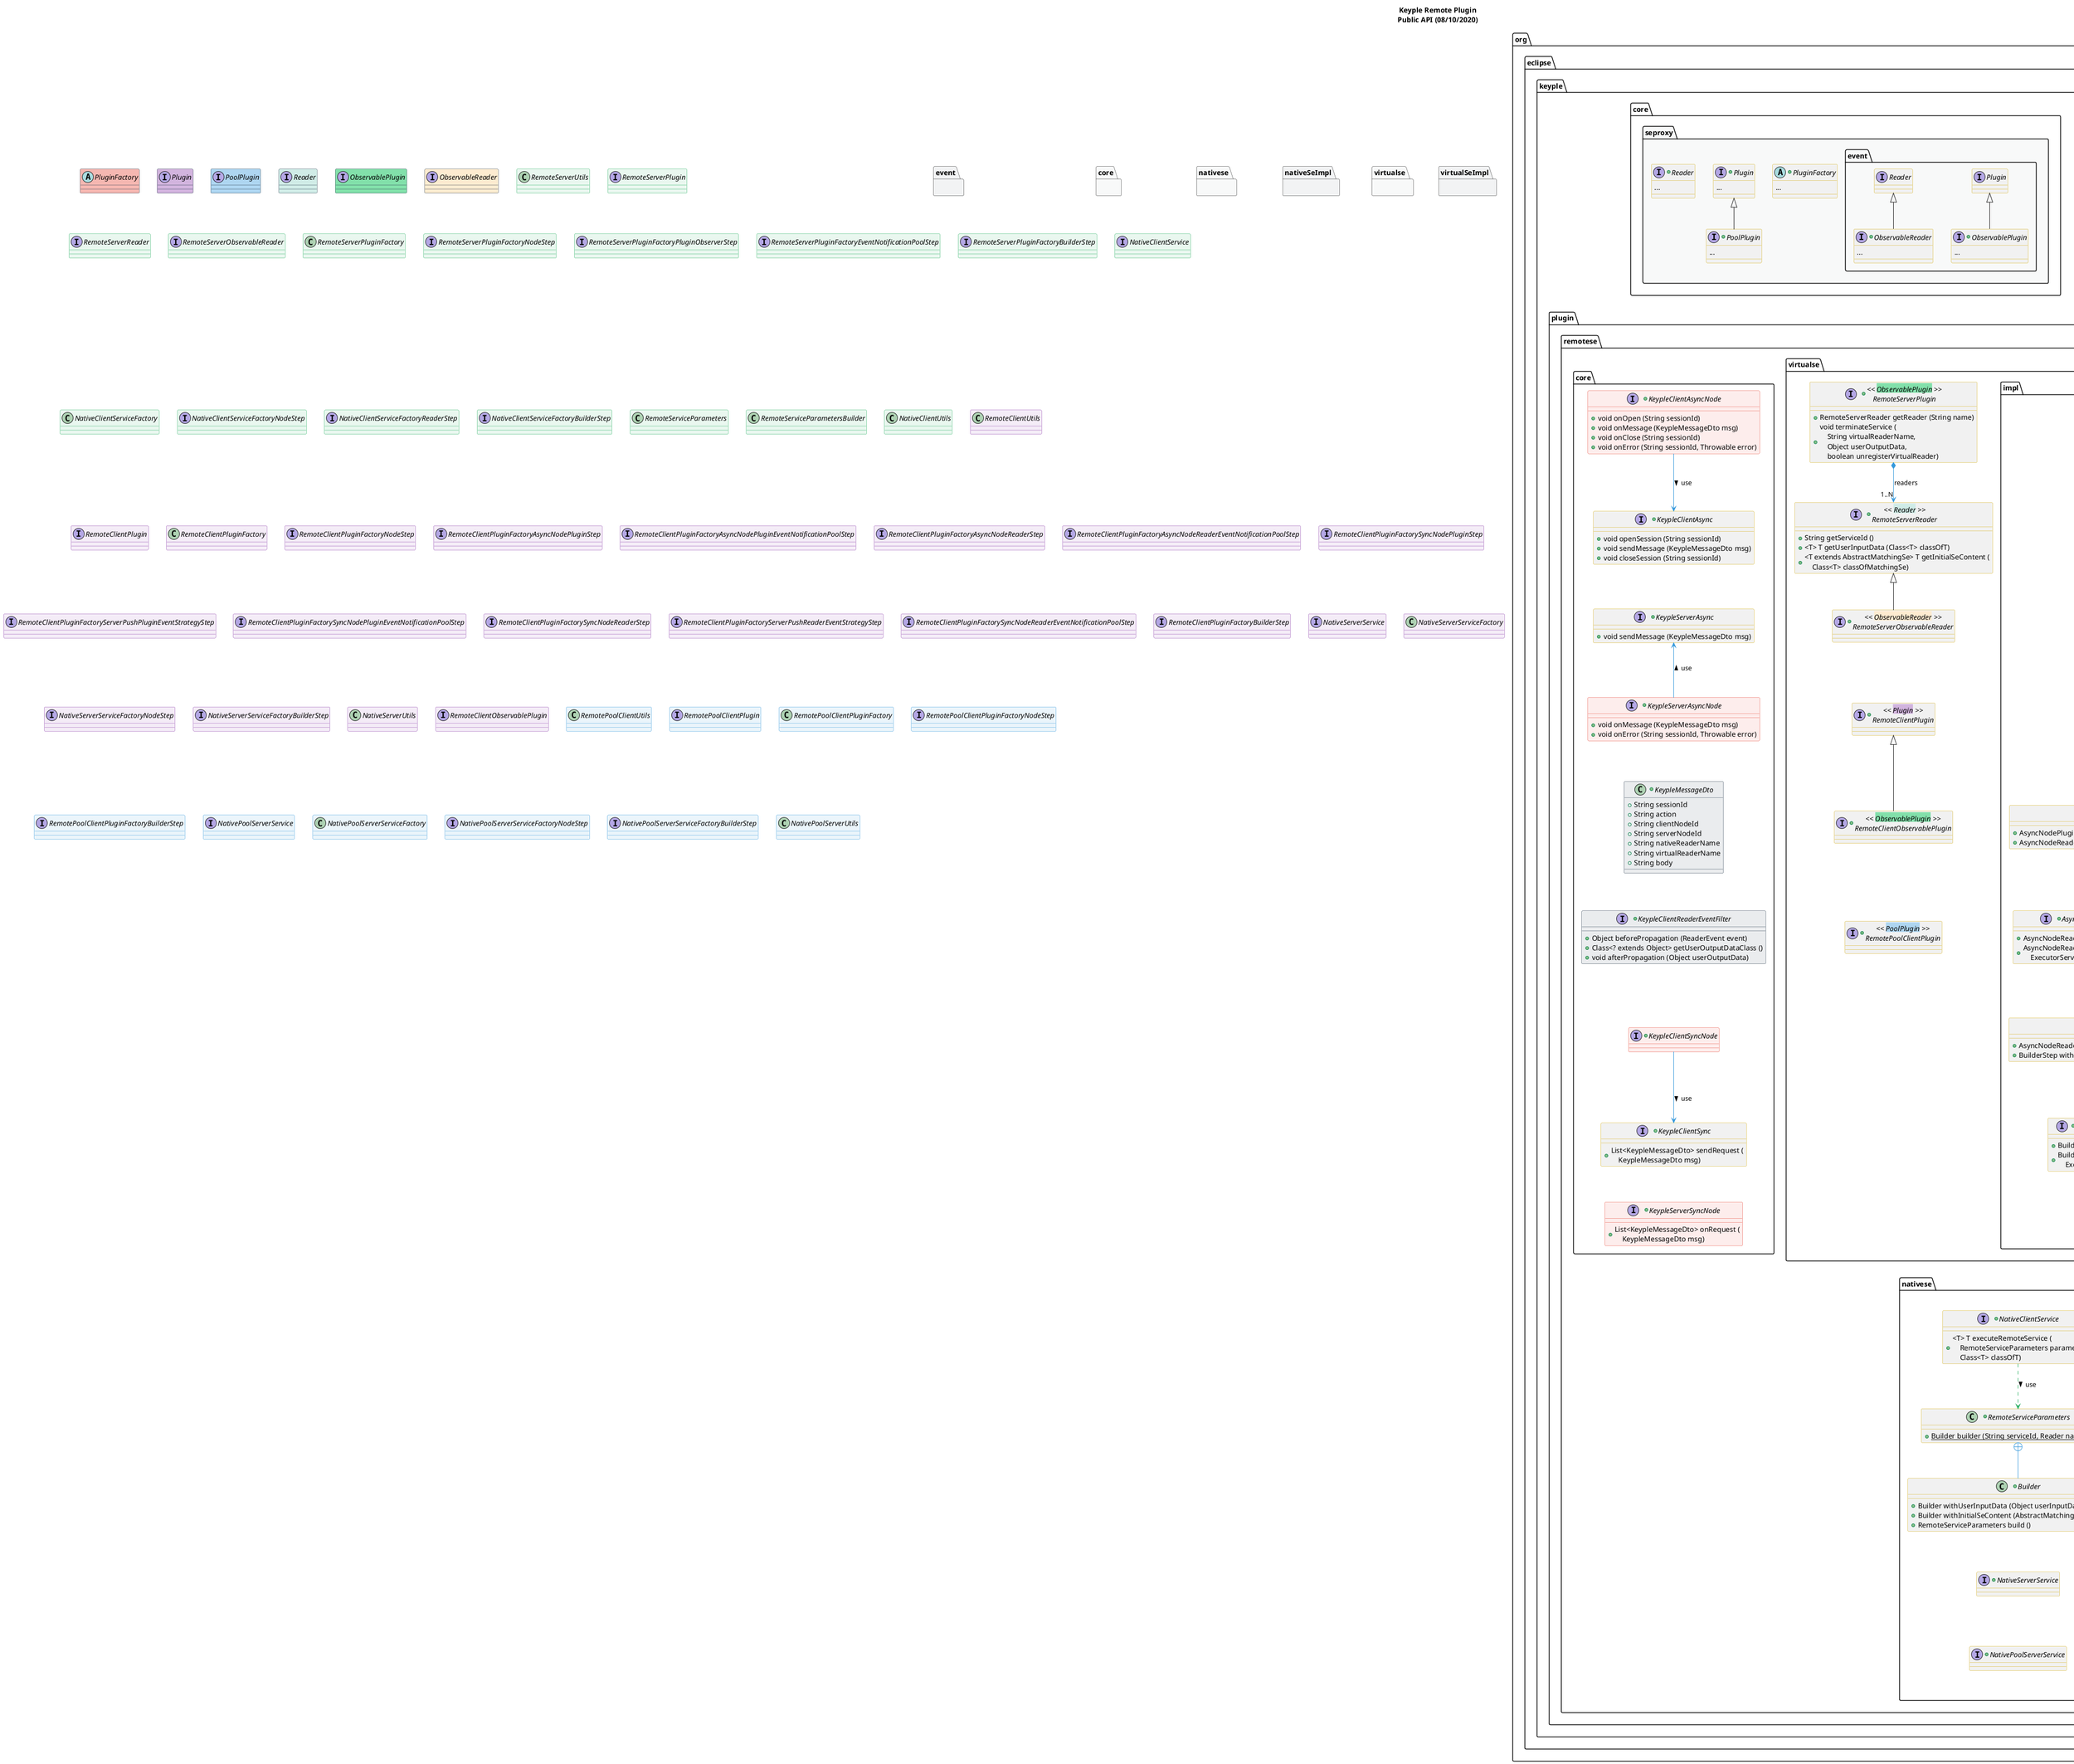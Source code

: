 @startuml
title
    Keyple Remote Plugin
    Public API (08/10/2020)
end title

' == THEME ==

'Couleurs issues de : https://htmlcolorcodes.com/fr/tableau-de-couleur/tableau-de-couleur-design-plat/
!define C_GREY1 F8F9F9
!define C_GREY2 F2F3F4
!define C_GREY3 E5E7E9
!define C_GREY4 D7DBDD
!define C_GREY5 CACFD2
!define C_GREY6 BDC3C7
!define C_LINK 3498DB
!define C_USE 27AE60

skinparam Shadowing false
skinparam ClassFontStyle italic
skinparam ClassBorderColor #D4AC0D
skinparam stereotypeABorderColor #A9DCDF
skinparam stereotypeIBorderColor #B4A7E5
skinparam stereotypeCBorderColor #ADD1B2
skinparam stereotypeEBorderColor #EB93DF
' Red
skinparam ClassBackgroundColor<<red>> #FDEDEC
skinparam ClassBorderColor<<red>> #E74C3C
hide <<red>> stereotype
' Purple
skinparam ClassBackgroundColor<<purple>> #F4ECF7
skinparam ClassBorderColor<<purple>> #8E44AD
hide <<purple>> stereotype
' blue
skinparam ClassBackgroundColor<<blue>> #EBF5FB
skinparam ClassBorderColor<<blue>> #3498DB
hide <<blue>> stereotype
' Green
skinparam ClassBackgroundColor<<green>> #E9F7EF
skinparam ClassBorderColor<<green>> #27AE60
hide <<green>> stereotype
' Grey
skinparam ClassBackgroundColor<<grey>> #EAECEE
skinparam ClassBorderColor<<grey>> #2C3E50
hide <<grey>> stereotype

' == CONTENT ==

package org.eclipse.keyple.core.seproxy {

    +abstract PluginFactory {
        ...
    }
    +interface Plugin {
        ...
    }
    +interface PoolPlugin extends Plugin {
        ...
    }
    +interface Reader {
        ...
    }

    package event {
        +interface ObservablePlugin extends Plugin {
            ...
        }
        +interface ObservableReader extends Reader {
                ...
        }
    }
}

package org.eclipse.keyple.plugin.remotese {

    package virtualse {

        ' Remote Handlers
            +interface "<< <back:#82E0AA>ObservablePlugin</back> >>\nRemoteServerPlugin" as RemoteServerPlugin {
                +RemoteServerReader getReader (String name)
                +void terminateService (\n    String virtualReaderName,\n    Object userOutputData,\n    boolean unregisterVirtualReader)
            }
            ' Remote Readers
            +interface "<< <back:#D0ECE7>Reader</back> >>\nRemoteServerReader" as RemoteServerReader {
                +String getServiceId ()
                +<T> T getUserInputData (Class<T> classOfT)
                +<T extends AbstractMatchingSe> T getInitialSeContent (\n    Class<T> classOfMatchingSe)
            }
            +interface "<< <back:#FDEBD0>ObservableReader</back> >>\nRemoteServerObservableReader" as RemoteServerObservableReader extends RemoteServerReader {
            }
            +interface "<< <back:#D2B4DE>Plugin</back> >>\nRemoteClientPlugin" as RemoteClientPlugin {
            }
            +interface "<< <back:#82E0AA>ObservablePlugin</back> >>\nRemoteClientObservablePlugin" as RemoteClientObservablePlugin extends RemoteClientPlugin {
            }
            +interface "<< <back:#AED6F1>PoolPlugin</back> >>\nRemotePoolClientPlugin" as RemotePoolClientPlugin {
            }

        package impl as virtualSeImpl {

            ' Factories
            +class "<< <back:#F5B7B1>PluginFactory</back> >>\nRemoteServerPluginFactory" as RemoteServerPluginFactory {
                + {static} NodeStep builder ()
            }
            +interface "NodeStep" as RemoteServerPluginFactoryNodeStep {
                + PluginObservationStep withAsyncNode (\n    KeypleServerAsync endpoint)
                + PluginObservationStep withSyncNode ()
            }
            +interface "PluginObserverStep" as RemoteServerPluginFactoryPluginObserverStep {
                + EventNotificationPoolStep withPluginObserver (\n    ObservablePlugin.PluginObserver observer)
            }
            +interface "EventNotificationPoolStep" as RemoteServerPluginFactoryEventNotificationPoolStep {
                + BuilderStep usingDefaultEventNotificationPool ()
                + BuilderStep usingEventNotificationPool (\n    ExecutorService eventNotificationPool)
            }
            +interface "BuilderStep" as RemoteServerPluginFactoryBuilderStep {
                + RemoteServerPluginFactory build ()
            }
            +class "<< <back:#F5B7B1>PluginFactory</back> >>\nRemoteClientPluginFactory" as RemoteClientPluginFactory {
                + {static} NodeStep builder ()
            }
            +interface "NodeStep" as RemoteClientPluginFactoryNodeStep {
                + AsyncNodePluginStep withAsyncNode (\n    KeypleClientAsync endpoint)
                + SyncNodePluginStep withSyncNode (\n    KeypleClientSync endpoint)
            }
            +interface "AsyncNodePluginStep" as RemoteClientPluginFactoryAsyncNodePluginStep {
                + AsyncNodePluginEventNotificationPoolStep withPluginObservation ()
                + AsyncNodeReaderStep withoutPluginObservation ()
            }
            +interface "AsyncNodePluginEventNotificationPoolStep" as RemoteClientPluginFactoryAsyncNodePluginEventNotificationPoolStep {
                + AsyncNodeReaderStep usingDefaultEventNotificationPool ()
                + AsyncNodeReaderStep usingEventNotificationPool (\n    ExecutorService eventNotificationPool)
            }
            +interface "AsyncNodeReaderStep" as RemoteClientPluginFactoryAsyncNodeReaderStep {
                + AsyncNodeReaderEventNotificationPoolStep withReaderObservation ()
                + BuilderStep withoutReaderObservation ()
            }
            +interface "AsyncNodeReaderEventNotificationPoolStep" as RemoteClientPluginFactoryAsyncNodeReaderEventNotificationPoolStep {
                + BuilderStep usingDefaultEventNotificationPool ()
                + BuilderStep usingEventNotificationPool (\n    ExecutorService eventNotificationPool)
            }
            +interface "SyncNodePluginStep" as RemoteClientPluginFactorySyncNodePluginStep {
                + ServerPushPluginEventStrategyStep withPluginObservation ()
                + SyncNodeReaderStep withoutPluginObservation ()
            }
            +interface "ServerPushPluginEventStrategyStep" as RemoteClientPluginFactoryServerPushPluginEventStrategyStep {
                + SyncNodePluginEventNotificationPoolStep usingPluginPollingStrategy (\n    int requestFrequencyInSeconds)
                + SyncNodePluginEventNotificationPoolStep usingPluginLongPollingStrategy (\n    int requestTimeoutInSeconds)
            }
            +interface "SyncNodePluginEventNotificationPoolStep" as RemoteClientPluginFactorySyncNodePluginEventNotificationPoolStep {
                + SyncNodeReaderStep usingDefaultEventNotificationPool ()
                + SyncNodeReaderStep usingEventNotificationPool (\n    ExecutorService eventNotificationPool)
            }
            +interface "SyncNodeReaderStep" as RemoteClientPluginFactorySyncNodeReaderStep {
                + ServerPushReaderEventStrategyStep withReaderObservation ()
                + BuilderStep withoutReaderObservation ()
            }
            +interface "ServerPushReaderEventStrategyStep" as RemoteClientPluginFactoryServerPushReaderEventStrategyStep {
                + SyncNodeReaderEventNotificationPoolStep usingReaderPollingStrategy (\n    int requestFrequencyInSeconds)
                + SyncNodeReaderEventNotificationPoolStep usingReaderLongPollingStrategy (\n    int requestTimeoutInSeconds)
            }
            +interface "SyncNodeReaderEventNotificationPoolStep" as RemoteClientPluginFactorySyncNodeReaderEventNotificationPoolStep {
                + BuilderStep usingDefaultEventNotificationPool ()
                + BuilderStep usingEventNotificationPool (\n    ExecutorService eventNotificationPool)
            }
            +interface "BuilderStep" as RemoteClientPluginFactoryBuilderStep {
                + RemoteClientPluginFactory build ()
            }
            +class "<< <back:#F5B7B1>PluginFactory</back> >>\nRemotePoolClientPluginFactory" as RemotePoolClientPluginFactory {
                + {static} NodeStep builder ()
            }
            +class "NodeStep" as RemotePoolClientPluginFactoryNodeStep {
                + BuilderStep withAsyncNode (\n    KeypleClientAsync endpoint)
                + BuilderStep withSyncNode (\n    KeypleClientSync endpoint)
            }
            +interface "BuilderStep" as RemotePoolClientPluginFactoryBuilderStep {
                + RemotePoolClientPluginFactory build ()
            }

            ' Utilitaires Master
            +class RemoteServerUtils {
                ____
                + {static} RemoteServerPlugin getAsyncPlugin ()
                + {static} KeypleServerAsyncNode getAsyncNode ()
                ....
                + {static} RemoteServerPlugin getSyncPlugin ()
                + {static} KeypleServerSyncNode getSyncNode ()
            }
            +class RemoteClientUtils {
                ____
                + {static} RemoteClientPlugin getAsyncPlugin ()
                + {static} RemoteClientObservablePlugin getAsyncObservablePlugin ()
                + {static} KeypleClientAsyncNode getAsyncNode ()
                ....
                + {static} RemoteClientPlugin getSyncPlugin ()
                + {static} RemoteClientObservablePlugin getSyncObservablePlugin ()
            }
            +class RemotePoolClientUtils {
                ____
                + {static} RemotePoolClientPlugin getAsyncPlugin ()
                + {static} KeypleClientAsyncNode getAsyncNode ()
                ....
                + {static} RemotePoolClientPlugin getSyncPlugin ()
            }

        }

    }

    package core {

        ' DTO
        +class KeypleMessageDto {
            + String sessionId
            + String action
            + String clientNodeId
            + String serverNodeId
            + String nativeReaderName
            + String virtualReaderName
            + String body
        }
        +interface KeypleClientReaderEventFilter {
            +Object beforePropagation (ReaderEvent event)
            +Class<? extends Object> getUserOutputDataClass ()
            +void afterPropagation (Object userOutputData)
        }

        ' Nodes & Senders
            +interface KeypleClientAsyncNode {
                +void onOpen (String sessionId)
                +void onMessage (KeypleMessageDto msg)
                +void onClose (String sessionId)
                +void onError (String sessionId, Throwable error)
            }
            +interface KeypleClientAsync {
                +void openSession (String sessionId)
                +void sendMessage (KeypleMessageDto msg)
                +void closeSession (String sessionId)
            }
            +interface KeypleServerAsyncNode {
                +void onMessage (KeypleMessageDto msg)
                +void onError (String sessionId, Throwable error)
            }
            +interface KeypleServerAsync {
                +void sendMessage (KeypleMessageDto msg)
            }
            +interface KeypleClientSyncNode {
            }
            +interface KeypleClientSync {
                +List<KeypleMessageDto> sendRequest (\n    KeypleMessageDto msg)
            }
            +interface KeypleServerSyncNode {
                +List<KeypleMessageDto> onRequest (\n    KeypleMessageDto msg)
            }

    }

    package nativese {

            +interface NativeClientService {
                +<T> T executeRemoteService (\n    RemoteServiceParameters parameters,\n    Class<T> classOfT)
            }
            +class RemoteServiceParameters {
                +{static} Builder builder (String serviceId, Reader nativeReader)
            }
            +class "Builder" as RemoteServiceParametersBuilder {
                +Builder withUserInputData (Object userInputData)
                +Builder withInitialSeContent (AbstractMatchingSe matchingSe)
                +RemoteServiceParameters build ()
            }
            +interface NativeServerService {
            }
            +interface NativePoolServerService {
            }

        package impl as nativeSeImpl {

            ' Factories
            +class NativeClientServiceFactory {
                + {static} NodeStep builder ()
            }
            +interface "NodeStep" as NativeClientServiceFactoryNodeStep {
                + ReaderStep withAsyncNode (KeypleClientAsync endpoint)
                + ReaderStep withSyncNode (KeypleClientSync endpoint)
            }
            +interface "ReaderStep" as NativeClientServiceFactoryReaderStep {
                + BuilderStep withReaderObservation (KeypleClientReaderEventFilter filter)
                + BuilderStep withoutReaderObservation ()
            }
            +interface "BuilderStep" as NativeClientServiceFactoryBuilderStep {
                + NativeClientService getService ()
            }
            +class NativeServerServiceFactory {
                + {static} NodeStep builder ()
            }
            +interface "NodeStep" as NativeServerServiceFactoryNodeStep {
                + BuilderStep withAsyncNode (KeypleServerAsync endpoint)
                + BuilderStep withSyncNode ()
            }
            +interface "BuilderStep" as NativeServerServiceFactoryBuilderStep {
                + NativeServerService getService ()
            }
            +class NativePoolServerServiceFactory {
                + {static} NodeStep builder ()
            }
            +interface "NodeStep" as NativePoolServerServiceFactoryNodeStep {
                + BuilderStep withAsyncNode (KeypleServerAsync endpoint)
                + BuilderStep withSyncNode ()
            }
            +interface "BuilderStep" as NativePoolServerServiceFactoryBuilderStep {
                + NativePoolServerService getService ()
            }

            ' Utilitaires Slave
            +class NativeClientUtils {
                + {static} NativeClientService getService ()
                + {static} KeypleClientAsyncNode getAsyncNode ()
            }
            +class NativeServerUtils {
                + {static} KeypleServerAsyncNode getAsyncNode ()
                + {static} KeypleServerSyncNode getSyncNode ()
            }
            +class NativePoolServerUtils {
                + {static} KeypleServerAsyncNode getAsyncNode ()
                + {static} KeypleServerSyncNode getSyncNode ()
            }

        }

    }

}

' Associations
RemoteServerPluginFactory ..> RemoteServerPluginFactoryNodeStep #C_USE
RemoteServerPluginFactoryNodeStep ..> RemoteServerPluginFactoryPluginObserverStep #C_USE
RemoteServerPluginFactoryPluginObserverStep ..> RemoteServerPluginFactoryEventNotificationPoolStep #C_USE
RemoteServerPluginFactoryEventNotificationPoolStep ..> RemoteServerPluginFactoryBuilderStep #C_USE

RemoteClientPluginFactory ..> RemoteClientPluginFactoryNodeStep #C_USE
RemoteClientPluginFactoryNodeStep ..> RemoteClientPluginFactoryAsyncNodePluginStep #C_USE
RemoteClientPluginFactoryAsyncNodePluginStep ..> RemoteClientPluginFactoryAsyncNodePluginEventNotificationPoolStep #C_USE
RemoteClientPluginFactoryAsyncNodePluginEventNotificationPoolStep ..> RemoteClientPluginFactoryAsyncNodeReaderStep #C_USE
RemoteClientPluginFactoryAsyncNodePluginStep ..> RemoteClientPluginFactoryAsyncNodeReaderStep #C_USE
RemoteClientPluginFactoryNodeStep ..> RemoteClientPluginFactorySyncNodePluginStep #C_USE
RemoteClientPluginFactorySyncNodePluginStep ..> RemoteClientPluginFactoryServerPushPluginEventStrategyStep #C_USE
RemoteClientPluginFactoryServerPushPluginEventStrategyStep ..> RemoteClientPluginFactorySyncNodePluginEventNotificationPoolStep #C_USE
RemoteClientPluginFactorySyncNodePluginStep ..> RemoteClientPluginFactorySyncNodeReaderStep #C_USE
RemoteClientPluginFactoryAsyncNodeReaderStep ..> RemoteClientPluginFactoryAsyncNodeReaderEventNotificationPoolStep #C_USE
RemoteClientPluginFactoryAsyncNodeReaderEventNotificationPoolStep ..> RemoteClientPluginFactoryBuilderStep #C_USE
RemoteClientPluginFactoryAsyncNodeReaderStep ..> RemoteClientPluginFactoryBuilderStep #C_USE
RemoteClientPluginFactorySyncNodePluginEventNotificationPoolStep ..> RemoteClientPluginFactorySyncNodeReaderStep #C_USE
RemoteClientPluginFactorySyncNodeReaderStep ..> RemoteClientPluginFactoryBuilderStep #C_USE
RemoteClientPluginFactorySyncNodeReaderStep ..> RemoteClientPluginFactoryServerPushReaderEventStrategyStep #C_USE
RemoteClientPluginFactoryServerPushReaderEventStrategyStep ..> RemoteClientPluginFactorySyncNodeReaderEventNotificationPoolStep #C_USE
RemoteClientPluginFactorySyncNodeReaderEventNotificationPoolStep ..> RemoteClientPluginFactoryBuilderStep #C_USE

RemotePoolClientPluginFactory ..> RemotePoolClientPluginFactoryNodeStep #C_USE
RemotePoolClientPluginFactoryNodeStep ..> RemotePoolClientPluginFactoryBuilderStep #C_USE

RemoteServerPlugin *--> "1..N" RemoteServerReader #C_LINK : readers

KeypleClientSyncNode --> KeypleClientSync #C_LINK : use >
KeypleClientAsyncNode --> KeypleClientAsync #C_LINK : use >
KeypleServerAsyncNode -up-> KeypleServerAsync #C_LINK : use >

NativeClientService ..> RemoteServiceParameters #C_USE : use >
RemoteServiceParameters +-- RemoteServiceParametersBuilder #C_LINK

NativeClientServiceFactory ..> NativeClientServiceFactoryNodeStep #C_USE
NativeClientServiceFactoryNodeStep ..> NativeClientServiceFactoryReaderStep #C_USE
NativeClientServiceFactoryReaderStep ..> NativeClientServiceFactoryBuilderStep #C_USE

NativeServerServiceFactory ..> NativeServerServiceFactoryNodeStep #C_USE
NativeServerServiceFactoryNodeStep ..> NativeServerServiceFactoryBuilderStep #C_USE

NativePoolServerServiceFactory ..> NativePoolServerServiceFactoryNodeStep #C_USE
NativePoolServerServiceFactoryNodeStep ..> NativePoolServerServiceFactoryBuilderStep #C_USE

' == LAYOUT ==

ObservableReader -[hidden]- RemoteServerPlugin

RemoteServerObservableReader -[hidden]- RemoteClientPlugin
RemoteClientObservablePlugin -[hidden]- RemotePoolClientPlugin

RemoteServerPluginFactoryBuilderStep -[hidden]- RemoteServerUtils
RemoteServerUtils -[hidden]- RemoteClientUtils
RemotePoolClientPluginFactoryBuilderStep -[hidden]- RemotePoolClientUtils

NativeClientServiceFactoryBuilderStep -[hidden]- NativeClientUtils
NativeServerServiceFactoryBuilderStep -[hidden]- NativeServerUtils
NativePoolServerServiceFactoryBuilderStep -[hidden]- NativePoolServerUtils

KeypleClientAsync -[hidden]- KeypleServerAsync
KeypleServerAsyncNode -[hidden]- KeypleMessageDto
KeypleMessageDto -[hidden]- KeypleClientReaderEventFilter
KeypleClientReaderEventFilter -[hidden]- KeypleClientSyncNode
KeypleClientSync -[hidden]- KeypleServerSyncNode

RemoteServiceParametersBuilder -[hidden]- NativeServerService
NativeServerService -[hidden]- NativePoolServerService

RemotePoolClientUtils -[hidden]- NativePoolServerServiceFactory
RemoteClientPluginFactoryBuilderStep -[hidden]- NativeServerServiceFactory
RemoteClientUtils -[hidden]- NativeClientServiceFactory

' == STYLE ==

package org.eclipse.keyple.core.seproxy #C_GREY1 {}
package event #C_GREY2 {}
package core #C_GREY1 {}
package nativese #C_GREY1 {}
package nativeSeImpl #C_GREY2 {}
package virtualse #C_GREY1 {}
package virtualSeImpl #C_GREY2 {}

abstract PluginFactory <<grey>> #F5B7B1
interface Plugin <<grey>> #D2B4DE
interface PoolPlugin <<grey>> #AED6F1
interface Reader <<grey>> #D0ECE7
interface ObservablePlugin <<grey>> #82E0AA
interface ObservableReader <<grey>> #FDEBD0

class RemoteServerUtils <<green>>
interface RemoteServerPlugin <<green>>
interface RemoteServerReader <<green>>
interface RemoteServerObservableReader <<green>>
class RemoteServerPluginFactory <<green>>
interface RemoteServerPluginFactoryNodeStep <<green>>
interface RemoteServerPluginFactoryPluginObserverStep <<green>>
interface RemoteServerPluginFactoryEventNotificationPoolStep <<green>>
interface RemoteServerPluginFactoryBuilderStep <<green>>
interface NativeClientService <<green>>
class NativeClientServiceFactory <<green>>
interface NativeClientServiceFactoryNodeStep <<green>>
interface NativeClientServiceFactoryReaderStep <<green>>
interface NativeClientServiceFactoryBuilderStep <<green>>
class RemoteServiceParameters <<green>>
class RemoteServiceParametersBuilder <<green>>
class NativeClientUtils <<green>>

class RemoteClientUtils <<purple>>
interface RemoteClientPlugin <<purple>>
class RemoteClientPluginFactory <<purple>>
interface RemoteClientPluginFactoryNodeStep <<purple>>
interface RemoteClientPluginFactoryAsyncNodePluginStep <<purple>>
interface RemoteClientPluginFactoryAsyncNodePluginEventNotificationPoolStep <<purple>>
interface RemoteClientPluginFactoryAsyncNodeReaderStep <<purple>>
interface RemoteClientPluginFactoryAsyncNodeReaderEventNotificationPoolStep <<purple>>
interface RemoteClientPluginFactorySyncNodePluginStep <<purple>>
interface RemoteClientPluginFactoryServerPushPluginEventStrategyStep <<purple>>
interface RemoteClientPluginFactorySyncNodePluginEventNotificationPoolStep <<purple>>
interface RemoteClientPluginFactorySyncNodeReaderStep <<purple>>
interface RemoteClientPluginFactoryServerPushReaderEventStrategyStep <<purple>>
interface RemoteClientPluginFactorySyncNodeReaderEventNotificationPoolStep <<purple>>
interface RemoteClientPluginFactoryBuilderStep <<purple>>
interface NativeServerService <<purple>>
class NativeServerServiceFactory <<purple>>
interface NativeServerServiceFactoryNodeStep <<purple>>
interface NativeServerServiceFactoryBuilderStep <<purple>>
class NativeServerUtils <<purple>>

interface RemoteClientObservablePlugin <<purple>>

class RemotePoolClientUtils <<blue>>
interface RemotePoolClientPlugin <<blue>>
class RemotePoolClientPluginFactory <<blue>>
interface RemotePoolClientPluginFactoryNodeStep <<blue>>
interface RemotePoolClientPluginFactoryBuilderStep <<blue>>
interface NativePoolServerService <<blue>>
class NativePoolServerServiceFactory <<blue>>
interface NativePoolServerServiceFactoryNodeStep <<blue>>
interface NativePoolServerServiceFactoryBuilderStep <<blue>>
class NativePoolServerUtils <<blue>>

KeypleClientSyncNode <<red>>
KeypleServerSyncNode <<red>>
KeypleClientAsyncNode <<red>>
KeypleServerAsyncNode <<red>>

KeypleMessageDto <<grey>>
KeypleClientReaderEventFilter <<grey>>

@enduml